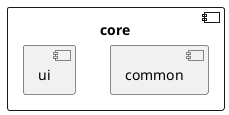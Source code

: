 @startuml
'https://plantuml.com/component-diagram


component core {
    [common]
    [ui]
}

@enduml